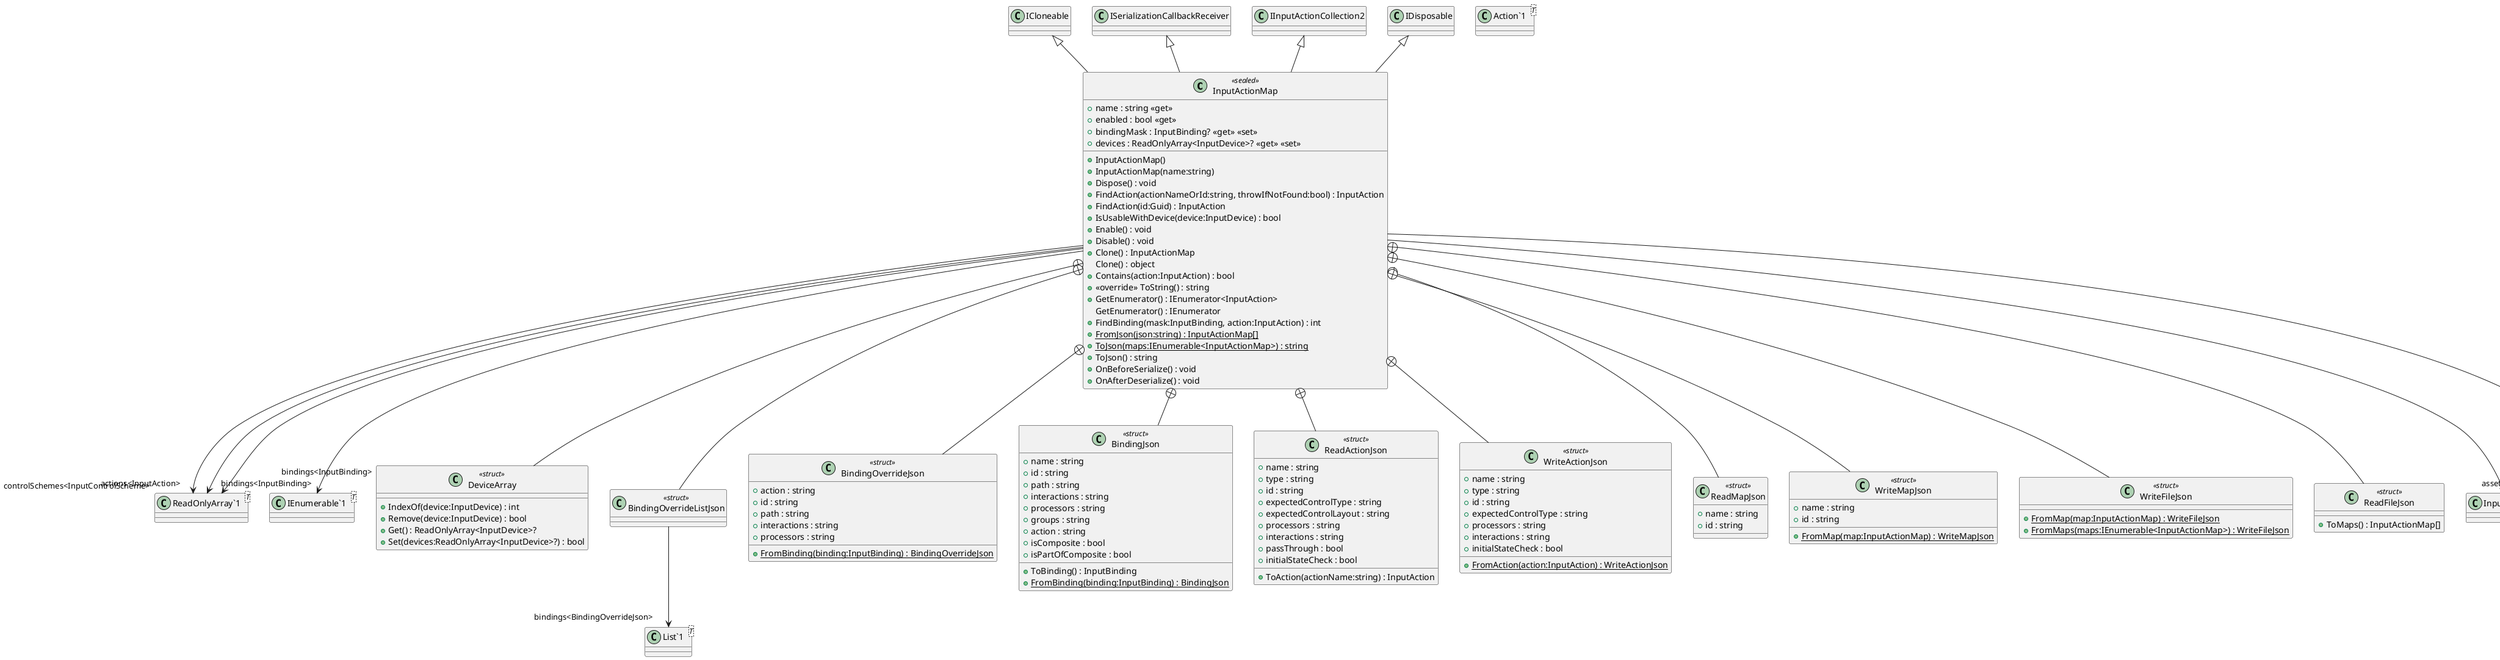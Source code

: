 @startuml
class InputActionMap <<sealed>> {
    + name : string <<get>>
    + enabled : bool <<get>>
    + bindingMask : InputBinding? <<get>> <<set>>
    + devices : ReadOnlyArray<InputDevice>? <<get>> <<set>>
    + InputActionMap()
    + InputActionMap(name:string)
    + Dispose() : void
    + FindAction(actionNameOrId:string, throwIfNotFound:bool) : InputAction
    + FindAction(id:Guid) : InputAction
    + IsUsableWithDevice(device:InputDevice) : bool
    + Enable() : void
    + Disable() : void
    + Clone() : InputActionMap
    Clone() : object
    + Contains(action:InputAction) : bool
    + <<override>> ToString() : string
    + GetEnumerator() : IEnumerator<InputAction>
    GetEnumerator() : IEnumerator
    + FindBinding(mask:InputBinding, action:InputAction) : int
    + {static} FromJson(json:string) : InputActionMap[]
    + {static} ToJson(maps:IEnumerable<InputActionMap>) : string
    + ToJson() : string
    + OnBeforeSerialize() : void
    + OnAfterDeserialize() : void
}
class "ReadOnlyArray`1"<T> {
}
class "IEnumerable`1"<T> {
}
class "Action`1"<T> {
}
class DeviceArray <<struct>> {
    + IndexOf(device:InputDevice) : int
    + Remove(device:InputDevice) : bool
    + Get() : ReadOnlyArray<InputDevice>?
    + Set(devices:ReadOnlyArray<InputDevice>?) : bool
}
class BindingOverrideListJson <<struct>> {
}
class BindingOverrideJson <<struct>> {
    + action : string
    + id : string
    + path : string
    + interactions : string
    + processors : string
    + {static} FromBinding(binding:InputBinding) : BindingOverrideJson
}
class BindingJson <<struct>> {
    + name : string
    + id : string
    + path : string
    + interactions : string
    + processors : string
    + groups : string
    + action : string
    + isComposite : bool
    + isPartOfComposite : bool
    + ToBinding() : InputBinding
    + {static} FromBinding(binding:InputBinding) : BindingJson
}
class ReadActionJson <<struct>> {
    + name : string
    + type : string
    + id : string
    + expectedControlType : string
    + expectedControlLayout : string
    + processors : string
    + interactions : string
    + passThrough : bool
    + initialStateCheck : bool
    + ToAction(actionName:string) : InputAction
}
class WriteActionJson <<struct>> {
    + name : string
    + type : string
    + id : string
    + expectedControlType : string
    + processors : string
    + interactions : string
    + initialStateCheck : bool
    + {static} FromAction(action:InputAction) : WriteActionJson
}
class ReadMapJson <<struct>> {
    + name : string
    + id : string
}
class WriteMapJson <<struct>> {
    + name : string
    + id : string
    + {static} FromMap(map:InputActionMap) : WriteMapJson
}
class WriteFileJson <<struct>> {
    + {static} FromMap(map:InputActionMap) : WriteFileJson
    + {static} FromMaps(maps:IEnumerable<InputActionMap>) : WriteFileJson
}
class ReadFileJson <<struct>> {
    + ToMaps() : InputActionMap[]
}
class "List`1"<T> {
}
ICloneable <|-- InputActionMap
ISerializationCallbackReceiver <|-- InputActionMap
IInputActionCollection2 <|-- InputActionMap
IDisposable <|-- InputActionMap
InputActionMap --> "asset" InputActionAsset
InputActionMap --> "id" Guid
InputActionMap --> "actions<InputAction>" "ReadOnlyArray`1"
InputActionMap --> "bindings<InputBinding>" "ReadOnlyArray`1"
InputActionMap --> "bindings<InputBinding>" "IEnumerable`1"
InputActionMap --> "controlSchemes<InputControlScheme>" "ReadOnlyArray`1"
InputActionMap +-- DeviceArray
InputActionMap +-- BindingOverrideListJson
BindingOverrideListJson --> "bindings<BindingOverrideJson>" "List`1"
InputActionMap +-- BindingOverrideJson
InputActionMap +-- BindingJson
InputActionMap +-- ReadActionJson
InputActionMap +-- WriteActionJson
InputActionMap +-- ReadMapJson
InputActionMap +-- WriteMapJson
InputActionMap +-- WriteFileJson
InputActionMap +-- ReadFileJson
@enduml
